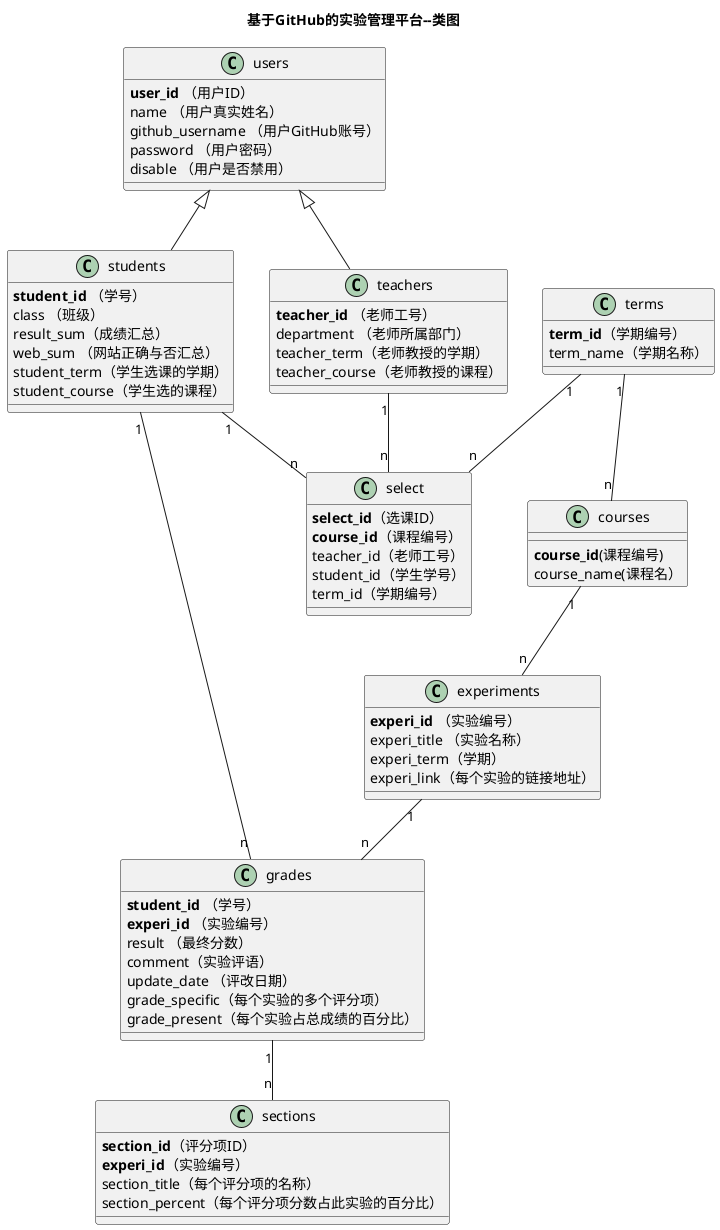 @startuml
title 基于GitHub的实验管理平台--类图
class users {
    <b>user_id</b> （用户ID）
    name （用户真实姓名）
    github_username （用户GitHub账号）
    password （用户密码）
    disable （用户是否禁用）
}


class teachers{
    <b>teacher_id</b> （老师工号）
    department （老师所属部门）
    teacher_term（老师教授的学期）
    teacher_course（老师教授的课程）
}
class students{
    <b>student_id</b> （学号）
    class （班级）
    result_sum（成绩汇总）
    web_sum （网站正确与否汇总）
    student_term（学生选课的学期）
    student_course（学生选的课程）
}

users <|- students
users <|-- teachers

class grades {
    <b>student_id</b> （学号）
    <b>experi_id</b> （实验编号）
    result （最终分数）
    comment（实验评语）
    update_date （评改日期）
    grade_specific（每个实验的多个评分项）
    grade_present（每个实验占总成绩的百分比）
}

class experiments {
    <b>experi_id</b> （实验编号）
    experi_title （实验名称）
    experi_term（学期）
    experi_link（每个实验的链接地址）
}

class terms{
    <b>term_id</b>（学期编号）
    term_name（学期名称）
}

class courses{
    <b>course_id</b>(课程编号)
    course_name(课程名）
}

class select{
    <b>select_id</b>（选课ID）
    <b>course_id</b>（课程编号）
    teacher_id（老师工号）
    student_id（学生学号）
    term_id（学期编号）
}
class sections{
    <b>section_id</b>（评分项ID）
    <b>experi_id</b>（实验编号）
    section_title（每个评分项的名称）
    section_percent（每个评分项分数占此实验的百分比）
}

grades "1" -- "n" sections
students "1" -- "n"  grades
experiments "1" -- "n"  grades
teachers "1" -- "n"  select
students "1" -- "n"  select
terms "1" -- "n"  courses
courses "1" -- "n" experiments
terms "1" -- "n"  select

@enduml